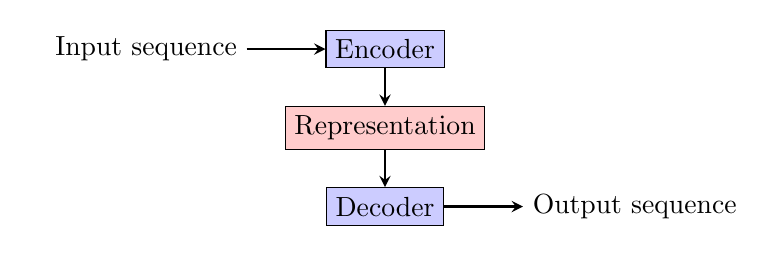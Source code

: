 \tikzstyle{block} = [rectangle, draw, text centered, fill=blue!20]
\tikzstyle{arrow} = [thick,->,>=stealth]
\begin{tikzpicture}
    % Nodes
    \node(input)  {Input sequence};
    \node(encoder) [rectangle, draw, fill=blue!20, right=1cm of input] {Encoder};
    \node(bottleneck) [block, below of=encoder, fill=red!20] {Representation};
    \node(decoder) [block, below of=bottleneck] {Decoder};
    \node (output) [right=1cm of decoder] {Output sequence};

    % Arrows
    \draw [arrow](input)--(encoder);
    \draw [arrow] (encoder) --(bottleneck);
    \draw [arrow] (bottleneck) -- (decoder);
    \draw [arrow] (decoder) -- (output);

    % Labels
    %\node[below of=encoder] {Encoding Process};
    %\node[below of=bottleneck] {Bottleneck};
    %\node[below of=decoder] {Decoding Process};
\end{tikzpicture}